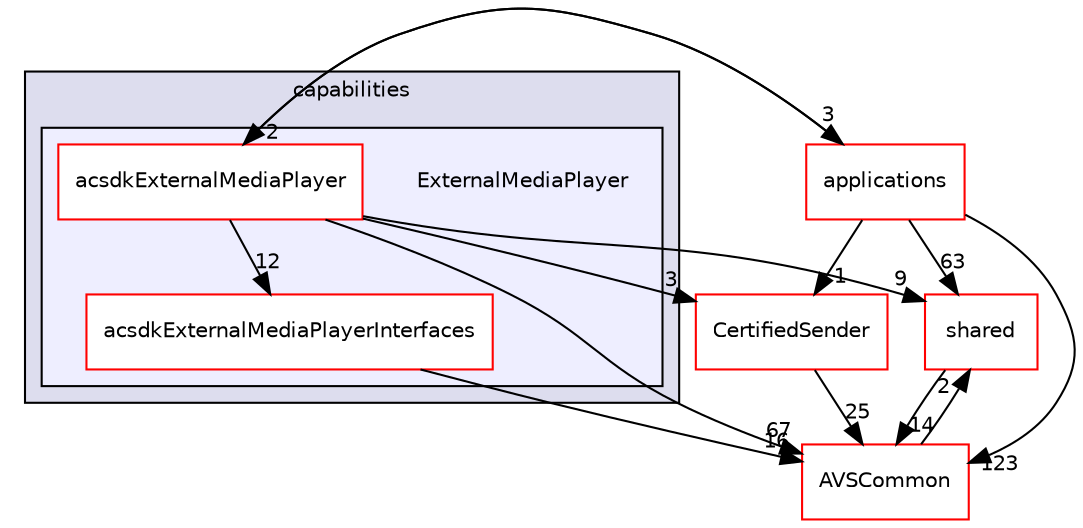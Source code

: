 digraph "/workplace/avs-device-sdk/capabilities/ExternalMediaPlayer" {
  compound=true
  node [ fontsize="10", fontname="Helvetica"];
  edge [ labelfontsize="10", labelfontname="Helvetica"];
  subgraph clusterdir_55f1e16e469d547c636a522dac21b8a1 {
    graph [ bgcolor="#ddddee", pencolor="black", label="capabilities" fontname="Helvetica", fontsize="10", URL="dir_55f1e16e469d547c636a522dac21b8a1.html"]
  subgraph clusterdir_729c1b4d96f1a026ff97d948c472c484 {
    graph [ bgcolor="#eeeeff", pencolor="black", label="" URL="dir_729c1b4d96f1a026ff97d948c472c484.html"];
    dir_729c1b4d96f1a026ff97d948c472c484 [shape=plaintext label="ExternalMediaPlayer"];
    dir_a328dbaf52b46f56ba81d00ea3e009a8 [shape=box label="acsdkExternalMediaPlayer" color="red" fillcolor="white" style="filled" URL="dir_a328dbaf52b46f56ba81d00ea3e009a8.html"];
    dir_d8988251c9e16168886561cb4894c3d7 [shape=box label="acsdkExternalMediaPlayerInterfaces" color="red" fillcolor="white" style="filled" URL="dir_d8988251c9e16168886561cb4894c3d7.html"];
  }
  }
  dir_9982052f7ce695d12571567315b2fafa [shape=box label="shared" fillcolor="white" style="filled" color="red" URL="dir_9982052f7ce695d12571567315b2fafa.html"];
  dir_a6e4fee11f07c3b70486e88fe92cbbdc [shape=box label="applications" fillcolor="white" style="filled" color="red" URL="dir_a6e4fee11f07c3b70486e88fe92cbbdc.html"];
  dir_cf27311ab9f4263eef70b28364b95692 [shape=box label="CertifiedSender" fillcolor="white" style="filled" color="red" URL="dir_cf27311ab9f4263eef70b28364b95692.html"];
  dir_13e65effb2bde530b17b3d5eefcd0266 [shape=box label="AVSCommon" fillcolor="white" style="filled" color="red" URL="dir_13e65effb2bde530b17b3d5eefcd0266.html"];
  dir_9982052f7ce695d12571567315b2fafa->dir_13e65effb2bde530b17b3d5eefcd0266 [headlabel="14", labeldistance=1.5 headhref="dir_000598_000017.html"];
  dir_a6e4fee11f07c3b70486e88fe92cbbdc->dir_9982052f7ce695d12571567315b2fafa [headlabel="63", labeldistance=1.5 headhref="dir_000028_000598.html"];
  dir_a6e4fee11f07c3b70486e88fe92cbbdc->dir_cf27311ab9f4263eef70b28364b95692 [headlabel="1", labeldistance=1.5 headhref="dir_000028_000450.html"];
  dir_a6e4fee11f07c3b70486e88fe92cbbdc->dir_13e65effb2bde530b17b3d5eefcd0266 [headlabel="123", labeldistance=1.5 headhref="dir_000028_000017.html"];
  dir_a6e4fee11f07c3b70486e88fe92cbbdc->dir_a328dbaf52b46f56ba81d00ea3e009a8 [headlabel="2", labeldistance=1.5 headhref="dir_000028_000328.html"];
  dir_cf27311ab9f4263eef70b28364b95692->dir_13e65effb2bde530b17b3d5eefcd0266 [headlabel="25", labeldistance=1.5 headhref="dir_000450_000017.html"];
  dir_13e65effb2bde530b17b3d5eefcd0266->dir_9982052f7ce695d12571567315b2fafa [headlabel="2", labeldistance=1.5 headhref="dir_000017_000598.html"];
  dir_a328dbaf52b46f56ba81d00ea3e009a8->dir_9982052f7ce695d12571567315b2fafa [headlabel="9", labeldistance=1.5 headhref="dir_000328_000598.html"];
  dir_a328dbaf52b46f56ba81d00ea3e009a8->dir_a6e4fee11f07c3b70486e88fe92cbbdc [headlabel="3", labeldistance=1.5 headhref="dir_000328_000028.html"];
  dir_a328dbaf52b46f56ba81d00ea3e009a8->dir_cf27311ab9f4263eef70b28364b95692 [headlabel="3", labeldistance=1.5 headhref="dir_000328_000450.html"];
  dir_a328dbaf52b46f56ba81d00ea3e009a8->dir_13e65effb2bde530b17b3d5eefcd0266 [headlabel="67", labeldistance=1.5 headhref="dir_000328_000017.html"];
  dir_a328dbaf52b46f56ba81d00ea3e009a8->dir_d8988251c9e16168886561cb4894c3d7 [headlabel="12", labeldistance=1.5 headhref="dir_000328_000333.html"];
  dir_d8988251c9e16168886561cb4894c3d7->dir_13e65effb2bde530b17b3d5eefcd0266 [headlabel="16", labeldistance=1.5 headhref="dir_000333_000017.html"];
}
